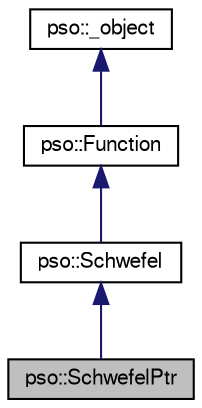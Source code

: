 digraph G
{
  bgcolor="transparent";
  edge [fontname="FreeSans",fontsize=10,labelfontname="FreeSans",labelfontsize=10];
  node [fontname="FreeSans",fontsize=10,shape=record];
  Node1 [label="pso::SchwefelPtr",height=0.2,width=0.4,color="black", fillcolor="grey75", style="filled" fontcolor="black"];
  Node2 -> Node1 [dir=back,color="midnightblue",fontsize=10,style="solid"];
  Node2 [label="pso::Schwefel",height=0.2,width=0.4,color="black",URL="$classpso_1_1Schwefel.html"];
  Node3 -> Node2 [dir=back,color="midnightblue",fontsize=10,style="solid"];
  Node3 [label="pso::Function",height=0.2,width=0.4,color="black",URL="$classpso_1_1Function.html"];
  Node4 -> Node3 [dir=back,color="midnightblue",fontsize=10,style="solid"];
  Node4 [label="pso::_object",height=0.2,width=0.4,color="black",URL="$classpso_1_1__object.html"];
}
